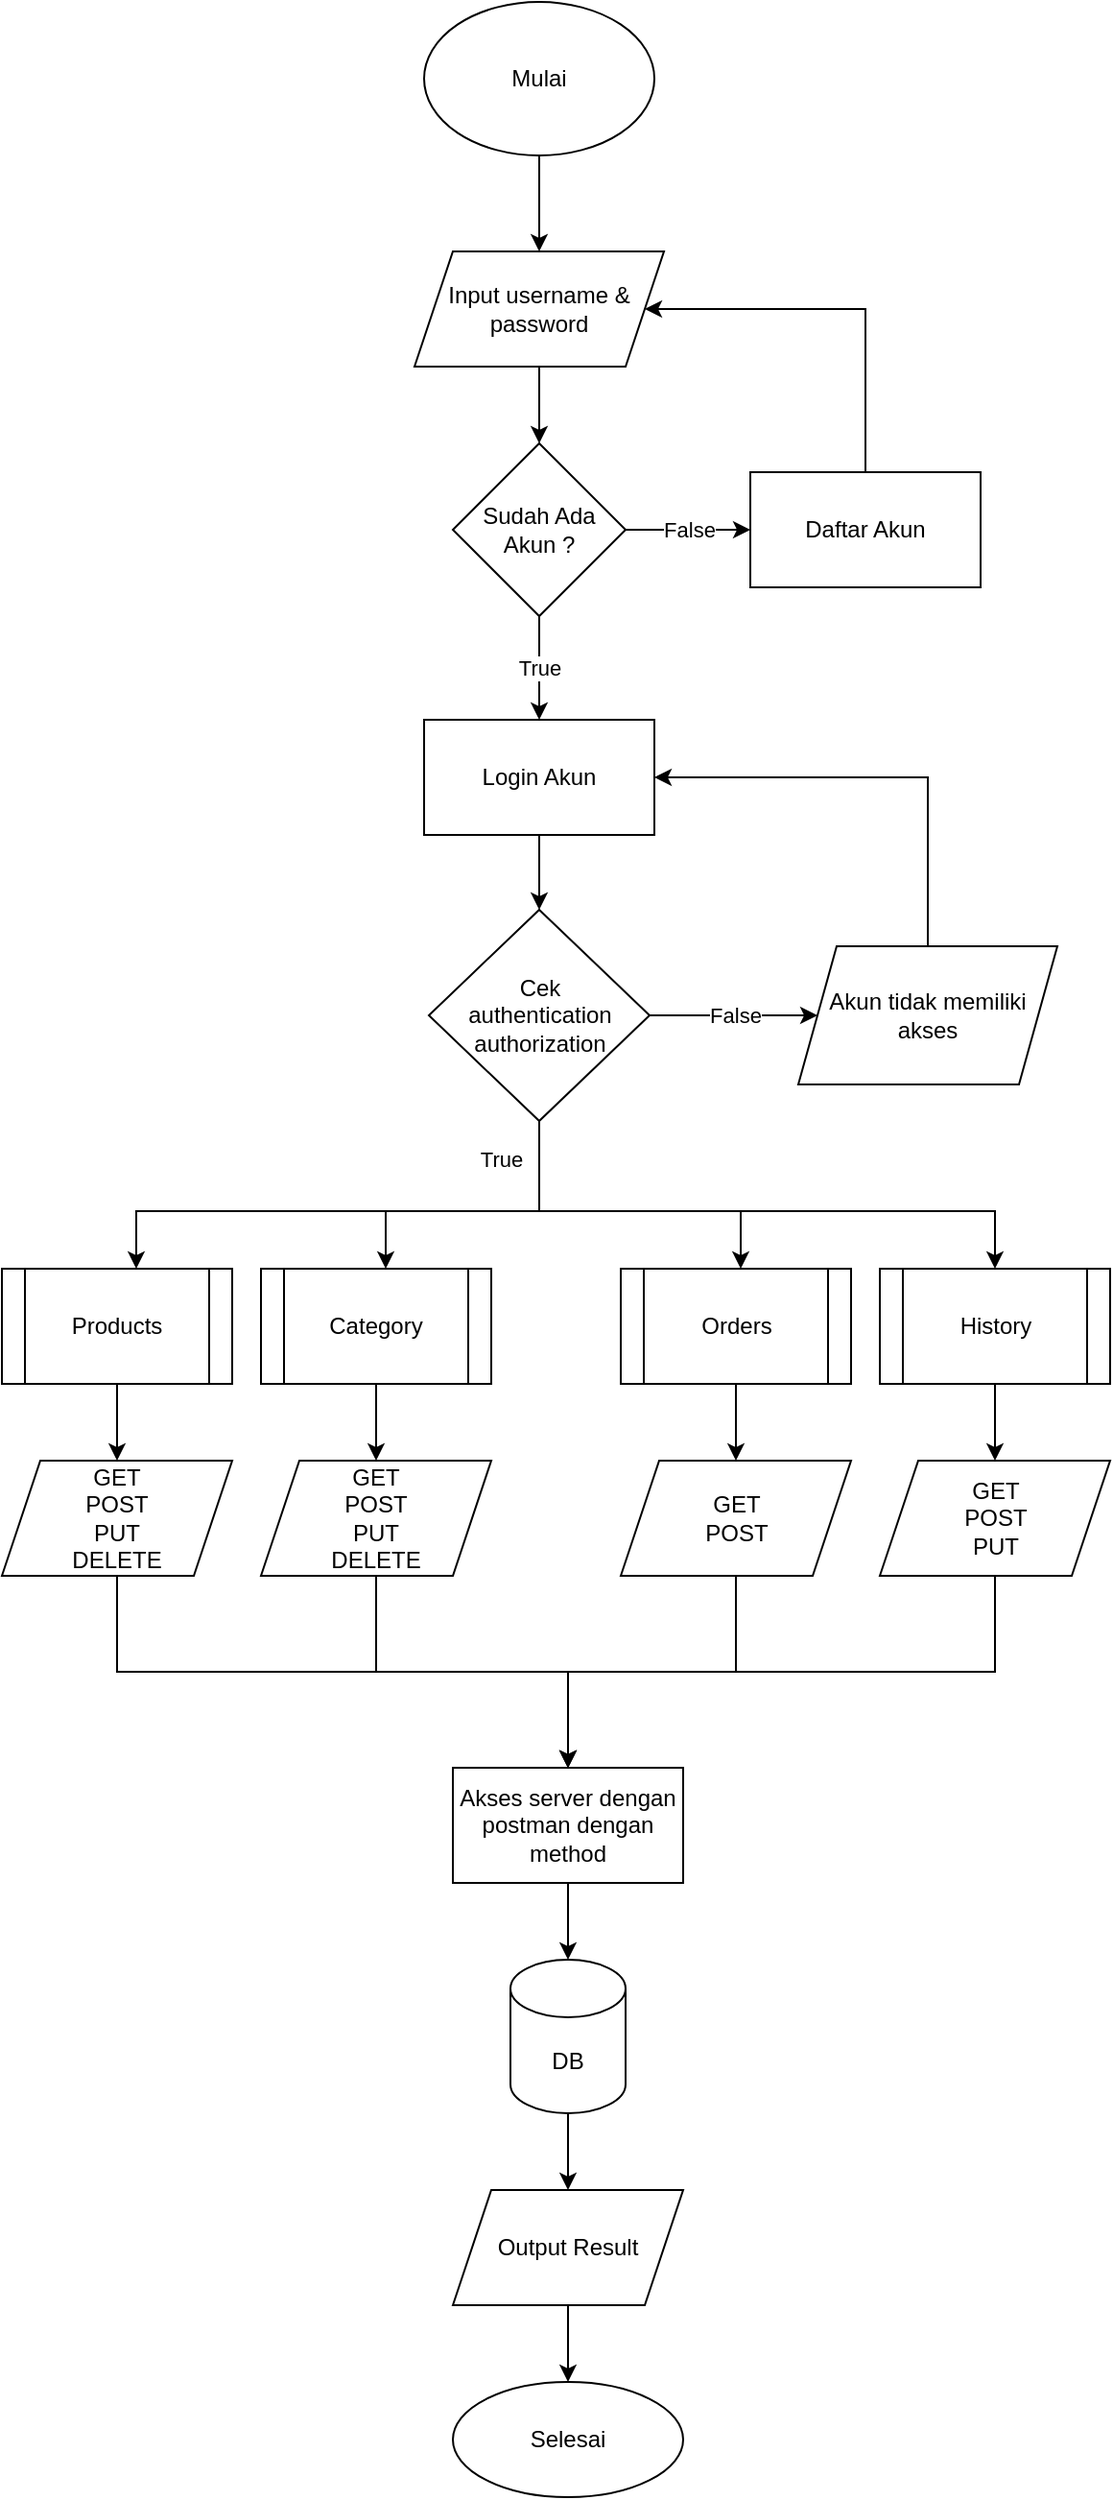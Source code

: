 <mxfile version="17.4.6" type="device"><diagram id="N1tWhFY5yS0IfePP-szg" name="Page-1"><mxGraphModel dx="981" dy="523" grid="1" gridSize="10" guides="1" tooltips="1" connect="1" arrows="1" fold="1" page="1" pageScale="1" pageWidth="1169" pageHeight="827" math="0" shadow="0"><root><mxCell id="0"/><mxCell id="1" parent="0"/><mxCell id="OBSfYyhsaqH_trVhQXaI-4" value="" style="edgeStyle=orthogonalEdgeStyle;rounded=0;orthogonalLoop=1;jettySize=auto;html=1;" edge="1" parent="1" source="OBSfYyhsaqH_trVhQXaI-1" target="OBSfYyhsaqH_trVhQXaI-3"><mxGeometry relative="1" as="geometry"/></mxCell><mxCell id="OBSfYyhsaqH_trVhQXaI-1" value="Mulai" style="ellipse;whiteSpace=wrap;html=1;" vertex="1" parent="1"><mxGeometry x="270" y="20" width="120" height="80" as="geometry"/></mxCell><mxCell id="OBSfYyhsaqH_trVhQXaI-6" value="" style="edgeStyle=orthogonalEdgeStyle;rounded=0;orthogonalLoop=1;jettySize=auto;html=1;" edge="1" parent="1" source="OBSfYyhsaqH_trVhQXaI-3" target="OBSfYyhsaqH_trVhQXaI-5"><mxGeometry relative="1" as="geometry"/></mxCell><mxCell id="OBSfYyhsaqH_trVhQXaI-3" value="Input username &amp;amp; password" style="shape=parallelogram;perimeter=parallelogramPerimeter;whiteSpace=wrap;html=1;fixedSize=1;" vertex="1" parent="1"><mxGeometry x="265" y="150" width="130" height="60" as="geometry"/></mxCell><mxCell id="OBSfYyhsaqH_trVhQXaI-9" value="False" style="edgeStyle=orthogonalEdgeStyle;rounded=0;orthogonalLoop=1;jettySize=auto;html=1;" edge="1" parent="1" source="OBSfYyhsaqH_trVhQXaI-5" target="OBSfYyhsaqH_trVhQXaI-8"><mxGeometry relative="1" as="geometry"/></mxCell><mxCell id="OBSfYyhsaqH_trVhQXaI-11" value="True" style="edgeStyle=orthogonalEdgeStyle;rounded=0;orthogonalLoop=1;jettySize=auto;html=1;" edge="1" parent="1" source="OBSfYyhsaqH_trVhQXaI-5" target="OBSfYyhsaqH_trVhQXaI-10"><mxGeometry relative="1" as="geometry"/></mxCell><mxCell id="OBSfYyhsaqH_trVhQXaI-5" value="Sudah Ada Akun ?" style="rhombus;whiteSpace=wrap;html=1;" vertex="1" parent="1"><mxGeometry x="285" y="250" width="90" height="90" as="geometry"/></mxCell><mxCell id="OBSfYyhsaqH_trVhQXaI-25" style="edgeStyle=orthogonalEdgeStyle;rounded=0;orthogonalLoop=1;jettySize=auto;html=1;entryX=1;entryY=0.5;entryDx=0;entryDy=0;" edge="1" parent="1" source="OBSfYyhsaqH_trVhQXaI-8" target="OBSfYyhsaqH_trVhQXaI-3"><mxGeometry relative="1" as="geometry"><Array as="points"><mxPoint x="500" y="180"/></Array></mxGeometry></mxCell><mxCell id="OBSfYyhsaqH_trVhQXaI-8" value="Daftar Akun" style="whiteSpace=wrap;html=1;" vertex="1" parent="1"><mxGeometry x="440" y="265" width="120" height="60" as="geometry"/></mxCell><mxCell id="OBSfYyhsaqH_trVhQXaI-20" value="" style="edgeStyle=orthogonalEdgeStyle;rounded=0;orthogonalLoop=1;jettySize=auto;html=1;" edge="1" parent="1" source="OBSfYyhsaqH_trVhQXaI-10" target="OBSfYyhsaqH_trVhQXaI-19"><mxGeometry relative="1" as="geometry"/></mxCell><mxCell id="OBSfYyhsaqH_trVhQXaI-10" value="Login Akun" style="whiteSpace=wrap;html=1;" vertex="1" parent="1"><mxGeometry x="270" y="394" width="120" height="60" as="geometry"/></mxCell><mxCell id="OBSfYyhsaqH_trVhQXaI-51" value="" style="edgeStyle=orthogonalEdgeStyle;rounded=0;orthogonalLoop=1;jettySize=auto;html=1;" edge="1" parent="1" source="OBSfYyhsaqH_trVhQXaI-13" target="OBSfYyhsaqH_trVhQXaI-50"><mxGeometry relative="1" as="geometry"/></mxCell><mxCell id="OBSfYyhsaqH_trVhQXaI-13" value="Products" style="shape=process;whiteSpace=wrap;html=1;backgroundOutline=1;" vertex="1" parent="1"><mxGeometry x="50" y="680" width="120" height="60" as="geometry"/></mxCell><mxCell id="OBSfYyhsaqH_trVhQXaI-57" value="" style="edgeStyle=orthogonalEdgeStyle;rounded=0;orthogonalLoop=1;jettySize=auto;html=1;" edge="1" parent="1" source="OBSfYyhsaqH_trVhQXaI-16" target="OBSfYyhsaqH_trVhQXaI-52"><mxGeometry relative="1" as="geometry"/></mxCell><mxCell id="OBSfYyhsaqH_trVhQXaI-16" value="Category" style="shape=process;whiteSpace=wrap;html=1;backgroundOutline=1;" vertex="1" parent="1"><mxGeometry x="185" y="680" width="120" height="60" as="geometry"/></mxCell><mxCell id="OBSfYyhsaqH_trVhQXaI-29" value="False" style="edgeStyle=orthogonalEdgeStyle;rounded=0;orthogonalLoop=1;jettySize=auto;html=1;" edge="1" parent="1" source="OBSfYyhsaqH_trVhQXaI-19" target="OBSfYyhsaqH_trVhQXaI-28"><mxGeometry relative="1" as="geometry"/></mxCell><mxCell id="OBSfYyhsaqH_trVhQXaI-31" value="True" style="edgeStyle=orthogonalEdgeStyle;rounded=0;orthogonalLoop=1;jettySize=auto;html=1;" edge="1" parent="1" source="OBSfYyhsaqH_trVhQXaI-19" target="OBSfYyhsaqH_trVhQXaI-13"><mxGeometry x="-0.862" y="-20" relative="1" as="geometry"><Array as="points"><mxPoint x="330" y="650"/><mxPoint x="120" y="650"/></Array><mxPoint as="offset"/></mxGeometry></mxCell><mxCell id="OBSfYyhsaqH_trVhQXaI-32" style="edgeStyle=orthogonalEdgeStyle;rounded=0;orthogonalLoop=1;jettySize=auto;html=1;" edge="1" parent="1" source="OBSfYyhsaqH_trVhQXaI-19" target="OBSfYyhsaqH_trVhQXaI-16"><mxGeometry relative="1" as="geometry"><Array as="points"><mxPoint x="330" y="650"/><mxPoint x="250" y="650"/></Array></mxGeometry></mxCell><mxCell id="OBSfYyhsaqH_trVhQXaI-33" style="edgeStyle=orthogonalEdgeStyle;rounded=0;orthogonalLoop=1;jettySize=auto;html=1;entryX=0.5;entryY=0;entryDx=0;entryDy=0;" edge="1" parent="1" source="OBSfYyhsaqH_trVhQXaI-19"><mxGeometry relative="1" as="geometry"><mxPoint x="435" y="680" as="targetPoint"/><Array as="points"><mxPoint x="330" y="650"/><mxPoint x="435" y="650"/></Array></mxGeometry></mxCell><mxCell id="OBSfYyhsaqH_trVhQXaI-41" style="edgeStyle=orthogonalEdgeStyle;rounded=0;orthogonalLoop=1;jettySize=auto;html=1;entryX=0.5;entryY=0;entryDx=0;entryDy=0;" edge="1" parent="1" source="OBSfYyhsaqH_trVhQXaI-19" target="OBSfYyhsaqH_trVhQXaI-40"><mxGeometry relative="1" as="geometry"><Array as="points"><mxPoint x="330" y="650"/><mxPoint x="567" y="650"/></Array></mxGeometry></mxCell><mxCell id="OBSfYyhsaqH_trVhQXaI-19" value="Cek &lt;br&gt;authentication authorization" style="rhombus;whiteSpace=wrap;html=1;" vertex="1" parent="1"><mxGeometry x="272.5" y="493" width="115" height="110" as="geometry"/></mxCell><mxCell id="OBSfYyhsaqH_trVhQXaI-30" style="edgeStyle=orthogonalEdgeStyle;rounded=0;orthogonalLoop=1;jettySize=auto;html=1;entryX=1;entryY=0.5;entryDx=0;entryDy=0;" edge="1" parent="1" source="OBSfYyhsaqH_trVhQXaI-28" target="OBSfYyhsaqH_trVhQXaI-10"><mxGeometry relative="1" as="geometry"><Array as="points"><mxPoint x="533" y="424"/></Array></mxGeometry></mxCell><mxCell id="OBSfYyhsaqH_trVhQXaI-28" value="Akun tidak memiliki akses" style="shape=parallelogram;perimeter=parallelogramPerimeter;whiteSpace=wrap;html=1;fixedSize=1;" vertex="1" parent="1"><mxGeometry x="465" y="512" width="135" height="72" as="geometry"/></mxCell><mxCell id="OBSfYyhsaqH_trVhQXaI-58" value="" style="edgeStyle=orthogonalEdgeStyle;rounded=0;orthogonalLoop=1;jettySize=auto;html=1;" edge="1" parent="1" source="OBSfYyhsaqH_trVhQXaI-39" target="OBSfYyhsaqH_trVhQXaI-54"><mxGeometry relative="1" as="geometry"/></mxCell><mxCell id="OBSfYyhsaqH_trVhQXaI-39" value="Orders" style="shape=process;whiteSpace=wrap;html=1;backgroundOutline=1;" vertex="1" parent="1"><mxGeometry x="372.5" y="680" width="120" height="60" as="geometry"/></mxCell><mxCell id="OBSfYyhsaqH_trVhQXaI-59" value="" style="edgeStyle=orthogonalEdgeStyle;rounded=0;orthogonalLoop=1;jettySize=auto;html=1;" edge="1" parent="1" source="OBSfYyhsaqH_trVhQXaI-40" target="OBSfYyhsaqH_trVhQXaI-56"><mxGeometry relative="1" as="geometry"/></mxCell><mxCell id="OBSfYyhsaqH_trVhQXaI-40" value="History" style="shape=process;whiteSpace=wrap;html=1;backgroundOutline=1;" vertex="1" parent="1"><mxGeometry x="507.5" y="680" width="120" height="60" as="geometry"/></mxCell><mxCell id="OBSfYyhsaqH_trVhQXaI-61" value="" style="edgeStyle=orthogonalEdgeStyle;rounded=0;orthogonalLoop=1;jettySize=auto;html=1;" edge="1" parent="1" source="OBSfYyhsaqH_trVhQXaI-50" target="OBSfYyhsaqH_trVhQXaI-60"><mxGeometry relative="1" as="geometry"><Array as="points"><mxPoint x="110" y="890"/><mxPoint x="345" y="890"/></Array></mxGeometry></mxCell><mxCell id="OBSfYyhsaqH_trVhQXaI-50" value="GET&lt;br&gt;POST&lt;br&gt;PUT&lt;br&gt;DELETE" style="shape=parallelogram;perimeter=parallelogramPerimeter;whiteSpace=wrap;html=1;fixedSize=1;" vertex="1" parent="1"><mxGeometry x="50" y="780" width="120" height="60" as="geometry"/></mxCell><mxCell id="OBSfYyhsaqH_trVhQXaI-65" style="edgeStyle=orthogonalEdgeStyle;rounded=0;orthogonalLoop=1;jettySize=auto;html=1;" edge="1" parent="1" source="OBSfYyhsaqH_trVhQXaI-52" target="OBSfYyhsaqH_trVhQXaI-60"><mxGeometry relative="1" as="geometry"/></mxCell><mxCell id="OBSfYyhsaqH_trVhQXaI-52" value="GET&lt;br&gt;POST&lt;br&gt;PUT&lt;br&gt;DELETE" style="shape=parallelogram;perimeter=parallelogramPerimeter;whiteSpace=wrap;html=1;fixedSize=1;" vertex="1" parent="1"><mxGeometry x="185" y="780" width="120" height="60" as="geometry"/></mxCell><mxCell id="OBSfYyhsaqH_trVhQXaI-66" style="edgeStyle=orthogonalEdgeStyle;rounded=0;orthogonalLoop=1;jettySize=auto;html=1;entryX=0.5;entryY=0;entryDx=0;entryDy=0;" edge="1" parent="1" source="OBSfYyhsaqH_trVhQXaI-54" target="OBSfYyhsaqH_trVhQXaI-60"><mxGeometry relative="1" as="geometry"/></mxCell><mxCell id="OBSfYyhsaqH_trVhQXaI-54" value="GET&lt;br&gt;POST" style="shape=parallelogram;perimeter=parallelogramPerimeter;whiteSpace=wrap;html=1;fixedSize=1;" vertex="1" parent="1"><mxGeometry x="372.5" y="780" width="120" height="60" as="geometry"/></mxCell><mxCell id="OBSfYyhsaqH_trVhQXaI-67" style="edgeStyle=orthogonalEdgeStyle;rounded=0;orthogonalLoop=1;jettySize=auto;html=1;entryX=0.5;entryY=0;entryDx=0;entryDy=0;" edge="1" parent="1" source="OBSfYyhsaqH_trVhQXaI-56" target="OBSfYyhsaqH_trVhQXaI-60"><mxGeometry relative="1" as="geometry"><Array as="points"><mxPoint x="567" y="890"/><mxPoint x="345" y="890"/></Array></mxGeometry></mxCell><mxCell id="OBSfYyhsaqH_trVhQXaI-56" value="GET&lt;br&gt;POST&lt;br&gt;PUT" style="shape=parallelogram;perimeter=parallelogramPerimeter;whiteSpace=wrap;html=1;fixedSize=1;" vertex="1" parent="1"><mxGeometry x="507.5" y="780" width="120" height="60" as="geometry"/></mxCell><mxCell id="OBSfYyhsaqH_trVhQXaI-69" value="" style="edgeStyle=orthogonalEdgeStyle;rounded=0;orthogonalLoop=1;jettySize=auto;html=1;" edge="1" parent="1" source="OBSfYyhsaqH_trVhQXaI-60" target="OBSfYyhsaqH_trVhQXaI-68"><mxGeometry relative="1" as="geometry"/></mxCell><mxCell id="OBSfYyhsaqH_trVhQXaI-60" value="Akses server dengan postman dengan method" style="whiteSpace=wrap;html=1;" vertex="1" parent="1"><mxGeometry x="285" y="940" width="120" height="60" as="geometry"/></mxCell><mxCell id="OBSfYyhsaqH_trVhQXaI-71" value="" style="edgeStyle=orthogonalEdgeStyle;rounded=0;orthogonalLoop=1;jettySize=auto;html=1;" edge="1" parent="1" source="OBSfYyhsaqH_trVhQXaI-68" target="OBSfYyhsaqH_trVhQXaI-70"><mxGeometry relative="1" as="geometry"/></mxCell><mxCell id="OBSfYyhsaqH_trVhQXaI-68" value="DB" style="shape=cylinder3;whiteSpace=wrap;html=1;boundedLbl=1;backgroundOutline=1;size=15;" vertex="1" parent="1"><mxGeometry x="315" y="1040" width="60" height="80" as="geometry"/></mxCell><mxCell id="OBSfYyhsaqH_trVhQXaI-73" value="" style="edgeStyle=orthogonalEdgeStyle;rounded=0;orthogonalLoop=1;jettySize=auto;html=1;" edge="1" parent="1" source="OBSfYyhsaqH_trVhQXaI-70" target="OBSfYyhsaqH_trVhQXaI-72"><mxGeometry relative="1" as="geometry"/></mxCell><mxCell id="OBSfYyhsaqH_trVhQXaI-70" value="Output Result" style="shape=parallelogram;perimeter=parallelogramPerimeter;whiteSpace=wrap;html=1;fixedSize=1;" vertex="1" parent="1"><mxGeometry x="285" y="1160" width="120" height="60" as="geometry"/></mxCell><mxCell id="OBSfYyhsaqH_trVhQXaI-72" value="Selesai" style="ellipse;whiteSpace=wrap;html=1;" vertex="1" parent="1"><mxGeometry x="285" y="1260" width="120" height="60" as="geometry"/></mxCell></root></mxGraphModel></diagram></mxfile>